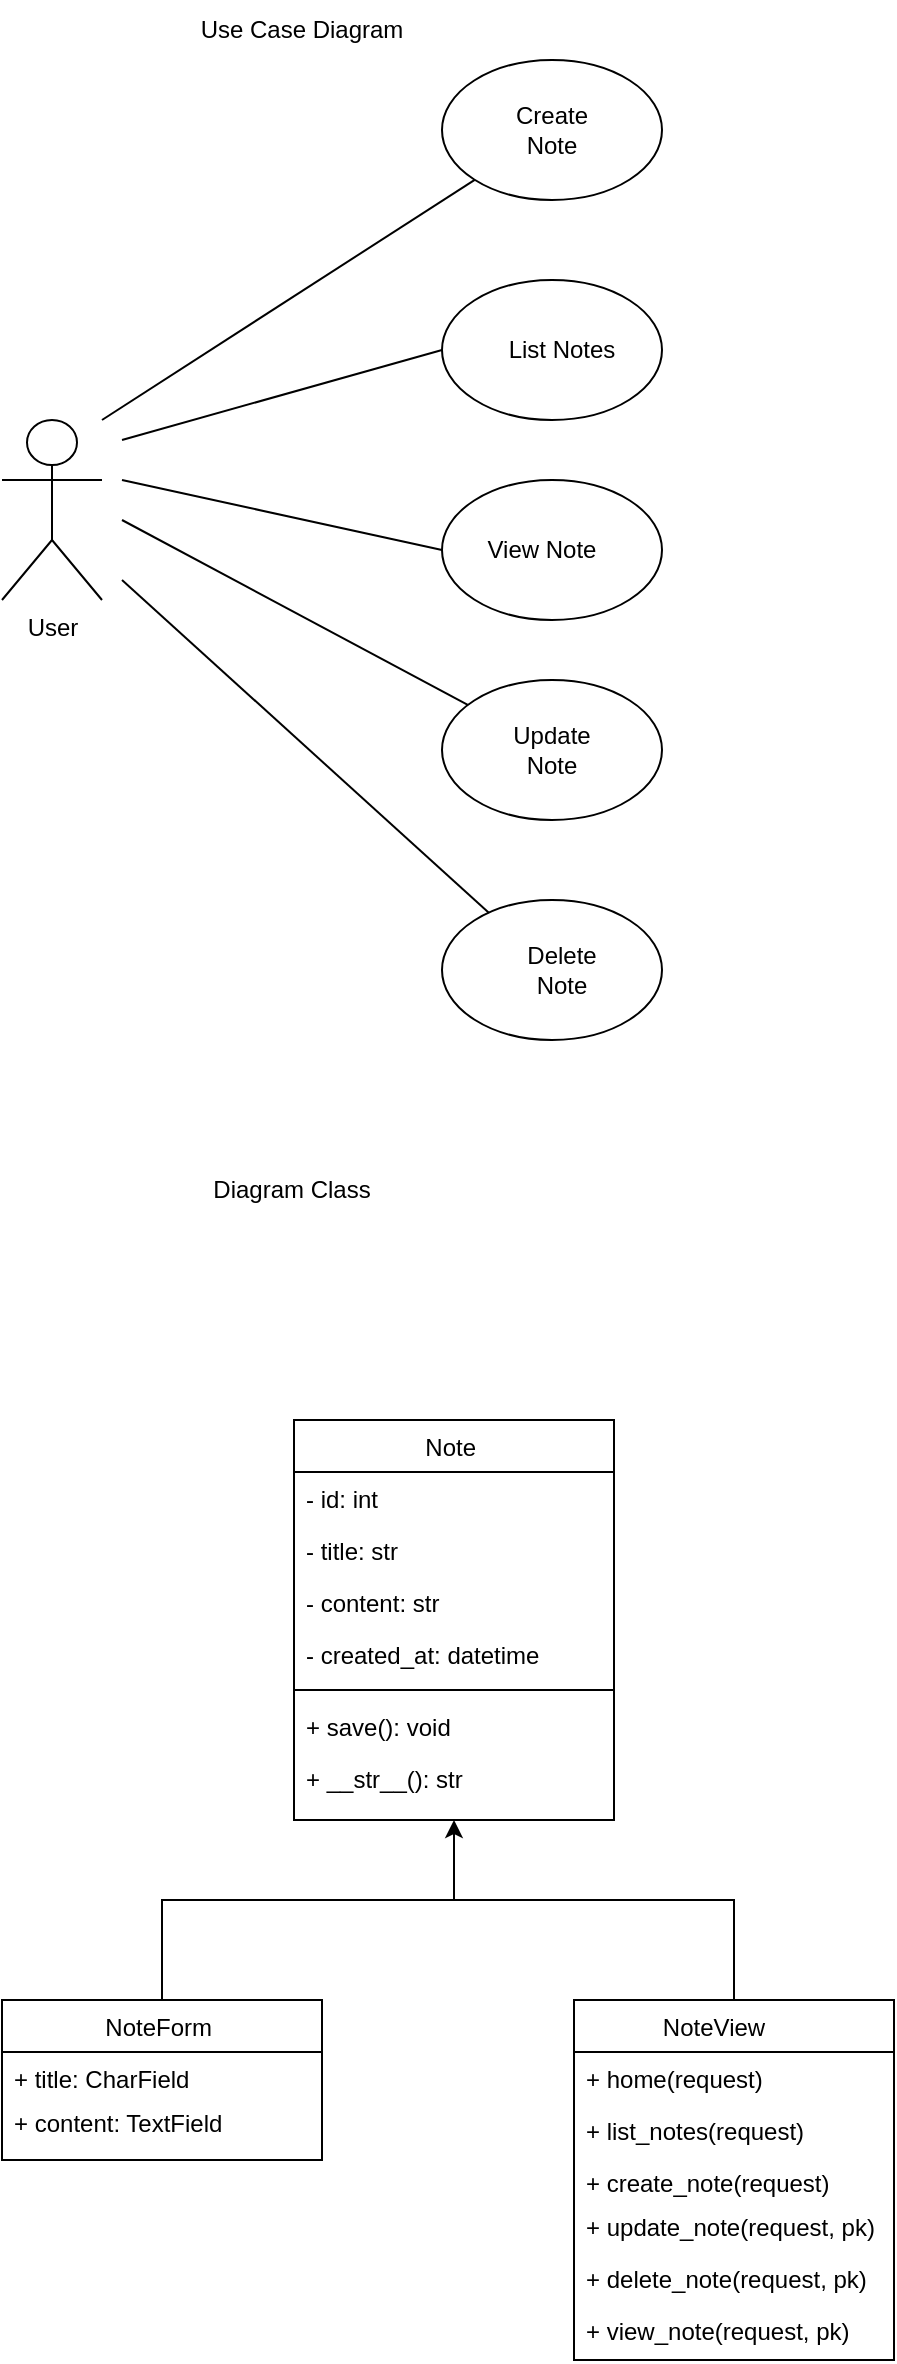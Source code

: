 <mxfile version="24.4.4" type="device">
  <diagram id="C5RBs43oDa-KdzZeNtuy" name="Page-1">
    <mxGraphModel dx="794" dy="1623" grid="1" gridSize="10" guides="1" tooltips="1" connect="1" arrows="1" fold="1" page="1" pageScale="1" pageWidth="827" pageHeight="1169" math="0" shadow="0">
      <root>
        <mxCell id="WIyWlLk6GJQsqaUBKTNV-0" />
        <mxCell id="WIyWlLk6GJQsqaUBKTNV-1" parent="WIyWlLk6GJQsqaUBKTNV-0" />
        <mxCell id="JWLpuhSdlaxlwlLM1k3Y-0" value="Use Case Diagram" style="text;html=1;align=center;verticalAlign=middle;whiteSpace=wrap;rounded=0;" parent="WIyWlLk6GJQsqaUBKTNV-1" vertex="1">
          <mxGeometry x="50" y="-580" width="240" height="30" as="geometry" />
        </mxCell>
        <mxCell id="JWLpuhSdlaxlwlLM1k3Y-1" value="User&lt;div&gt;&lt;br&gt;&lt;/div&gt;" style="shape=umlActor;verticalLabelPosition=bottom;verticalAlign=top;html=1;outlineConnect=0;" parent="WIyWlLk6GJQsqaUBKTNV-1" vertex="1">
          <mxGeometry x="20" y="-370" width="50" height="90" as="geometry" />
        </mxCell>
        <mxCell id="JWLpuhSdlaxlwlLM1k3Y-3" value="" style="ellipse;whiteSpace=wrap;html=1;" parent="WIyWlLk6GJQsqaUBKTNV-1" vertex="1">
          <mxGeometry x="240" y="-550" width="110" height="70" as="geometry" />
        </mxCell>
        <mxCell id="JWLpuhSdlaxlwlLM1k3Y-4" value="" style="ellipse;whiteSpace=wrap;html=1;" parent="WIyWlLk6GJQsqaUBKTNV-1" vertex="1">
          <mxGeometry x="240" y="-440" width="110" height="70" as="geometry" />
        </mxCell>
        <mxCell id="JWLpuhSdlaxlwlLM1k3Y-5" value="" style="ellipse;whiteSpace=wrap;html=1;" parent="WIyWlLk6GJQsqaUBKTNV-1" vertex="1">
          <mxGeometry x="240" y="-130" width="110" height="70" as="geometry" />
        </mxCell>
        <mxCell id="JWLpuhSdlaxlwlLM1k3Y-6" value="" style="ellipse;whiteSpace=wrap;html=1;" parent="WIyWlLk6GJQsqaUBKTNV-1" vertex="1">
          <mxGeometry x="240" y="-240" width="110" height="70" as="geometry" />
        </mxCell>
        <mxCell id="JWLpuhSdlaxlwlLM1k3Y-7" value="" style="ellipse;whiteSpace=wrap;html=1;" parent="WIyWlLk6GJQsqaUBKTNV-1" vertex="1">
          <mxGeometry x="240" y="-340" width="110" height="70" as="geometry" />
        </mxCell>
        <mxCell id="JWLpuhSdlaxlwlLM1k3Y-8" value="" style="endArrow=none;html=1;rounded=0;" parent="WIyWlLk6GJQsqaUBKTNV-1" target="JWLpuhSdlaxlwlLM1k3Y-3" edge="1">
          <mxGeometry width="50" height="50" relative="1" as="geometry">
            <mxPoint x="70" y="-370" as="sourcePoint" />
            <mxPoint x="120" y="-420" as="targetPoint" />
          </mxGeometry>
        </mxCell>
        <mxCell id="JWLpuhSdlaxlwlLM1k3Y-10" value="" style="endArrow=none;html=1;rounded=0;entryX=0;entryY=0.5;entryDx=0;entryDy=0;" parent="WIyWlLk6GJQsqaUBKTNV-1" target="JWLpuhSdlaxlwlLM1k3Y-4" edge="1">
          <mxGeometry width="50" height="50" relative="1" as="geometry">
            <mxPoint x="80" y="-360" as="sourcePoint" />
            <mxPoint x="266" y="-480" as="targetPoint" />
          </mxGeometry>
        </mxCell>
        <mxCell id="JWLpuhSdlaxlwlLM1k3Y-11" value="" style="endArrow=none;html=1;rounded=0;entryX=0;entryY=0.5;entryDx=0;entryDy=0;" parent="WIyWlLk6GJQsqaUBKTNV-1" target="JWLpuhSdlaxlwlLM1k3Y-7" edge="1">
          <mxGeometry width="50" height="50" relative="1" as="geometry">
            <mxPoint x="80" y="-340" as="sourcePoint" />
            <mxPoint x="250" y="-395" as="targetPoint" />
          </mxGeometry>
        </mxCell>
        <mxCell id="JWLpuhSdlaxlwlLM1k3Y-12" value="" style="endArrow=none;html=1;rounded=0;" parent="WIyWlLk6GJQsqaUBKTNV-1" target="JWLpuhSdlaxlwlLM1k3Y-6" edge="1">
          <mxGeometry width="50" height="50" relative="1" as="geometry">
            <mxPoint x="80" y="-320" as="sourcePoint" />
            <mxPoint x="248" y="-304" as="targetPoint" />
          </mxGeometry>
        </mxCell>
        <mxCell id="JWLpuhSdlaxlwlLM1k3Y-13" value="" style="endArrow=none;html=1;rounded=0;" parent="WIyWlLk6GJQsqaUBKTNV-1" target="JWLpuhSdlaxlwlLM1k3Y-5" edge="1">
          <mxGeometry width="50" height="50" relative="1" as="geometry">
            <mxPoint x="80" y="-290" as="sourcePoint" />
            <mxPoint x="218" y="-274" as="targetPoint" />
          </mxGeometry>
        </mxCell>
        <mxCell id="JWLpuhSdlaxlwlLM1k3Y-14" value="Create Note" style="text;html=1;align=center;verticalAlign=middle;whiteSpace=wrap;rounded=0;" parent="WIyWlLk6GJQsqaUBKTNV-1" vertex="1">
          <mxGeometry x="265" y="-530" width="60" height="30" as="geometry" />
        </mxCell>
        <mxCell id="JWLpuhSdlaxlwlLM1k3Y-15" value="List Notes" style="text;html=1;align=center;verticalAlign=middle;whiteSpace=wrap;rounded=0;" parent="WIyWlLk6GJQsqaUBKTNV-1" vertex="1">
          <mxGeometry x="270" y="-420" width="60" height="30" as="geometry" />
        </mxCell>
        <mxCell id="JWLpuhSdlaxlwlLM1k3Y-16" value="View Note" style="text;html=1;align=center;verticalAlign=middle;whiteSpace=wrap;rounded=0;" parent="WIyWlLk6GJQsqaUBKTNV-1" vertex="1">
          <mxGeometry x="260" y="-320" width="60" height="30" as="geometry" />
        </mxCell>
        <mxCell id="JWLpuhSdlaxlwlLM1k3Y-17" value="Update Note" style="text;html=1;align=center;verticalAlign=middle;whiteSpace=wrap;rounded=0;" parent="WIyWlLk6GJQsqaUBKTNV-1" vertex="1">
          <mxGeometry x="265" y="-220" width="60" height="30" as="geometry" />
        </mxCell>
        <mxCell id="JWLpuhSdlaxlwlLM1k3Y-21" value="Delete Note" style="text;html=1;align=center;verticalAlign=middle;whiteSpace=wrap;rounded=0;" parent="WIyWlLk6GJQsqaUBKTNV-1" vertex="1">
          <mxGeometry x="270" y="-110" width="60" height="30" as="geometry" />
        </mxCell>
        <mxCell id="PPtSsvn3vaNPp5F-Dr6d-90" value="Note " style="swimlane;fontStyle=0;align=center;verticalAlign=top;childLayout=stackLayout;horizontal=1;startSize=26;horizontalStack=0;resizeParent=1;resizeLast=0;collapsible=1;marginBottom=0;rounded=0;shadow=0;strokeWidth=1;" vertex="1" parent="WIyWlLk6GJQsqaUBKTNV-1">
          <mxGeometry x="166" y="130" width="160" height="200" as="geometry">
            <mxRectangle x="550" y="140" width="160" height="26" as="alternateBounds" />
          </mxGeometry>
        </mxCell>
        <mxCell id="PPtSsvn3vaNPp5F-Dr6d-91" value="- id: int        " style="text;align=left;verticalAlign=top;spacingLeft=4;spacingRight=4;overflow=hidden;rotatable=0;points=[[0,0.5],[1,0.5]];portConstraint=eastwest;" vertex="1" parent="PPtSsvn3vaNPp5F-Dr6d-90">
          <mxGeometry y="26" width="160" height="26" as="geometry" />
        </mxCell>
        <mxCell id="PPtSsvn3vaNPp5F-Dr6d-118" value="- title: str     " style="text;align=left;verticalAlign=top;spacingLeft=4;spacingRight=4;overflow=hidden;rotatable=0;points=[[0,0.5],[1,0.5]];portConstraint=eastwest;" vertex="1" parent="PPtSsvn3vaNPp5F-Dr6d-90">
          <mxGeometry y="52" width="160" height="26" as="geometry" />
        </mxCell>
        <mxCell id="PPtSsvn3vaNPp5F-Dr6d-96" value="- content: str   " style="text;align=left;verticalAlign=top;spacingLeft=4;spacingRight=4;overflow=hidden;rotatable=0;points=[[0,0.5],[1,0.5]];portConstraint=eastwest;" vertex="1" parent="PPtSsvn3vaNPp5F-Dr6d-90">
          <mxGeometry y="78" width="160" height="26" as="geometry" />
        </mxCell>
        <mxCell id="PPtSsvn3vaNPp5F-Dr6d-120" value="- created_at: datetime " style="text;align=left;verticalAlign=top;spacingLeft=4;spacingRight=4;overflow=hidden;rotatable=0;points=[[0,0.5],[1,0.5]];portConstraint=eastwest;" vertex="1" parent="PPtSsvn3vaNPp5F-Dr6d-90">
          <mxGeometry y="104" width="160" height="26" as="geometry" />
        </mxCell>
        <mxCell id="PPtSsvn3vaNPp5F-Dr6d-92" value="" style="line;html=1;strokeWidth=1;align=left;verticalAlign=middle;spacingTop=-1;spacingLeft=3;spacingRight=3;rotatable=0;labelPosition=right;points=[];portConstraint=eastwest;" vertex="1" parent="PPtSsvn3vaNPp5F-Dr6d-90">
          <mxGeometry y="130" width="160" height="10" as="geometry" />
        </mxCell>
        <mxCell id="PPtSsvn3vaNPp5F-Dr6d-97" value="+ save(): void   " style="text;align=left;verticalAlign=top;spacingLeft=4;spacingRight=4;overflow=hidden;rotatable=0;points=[[0,0.5],[1,0.5]];portConstraint=eastwest;" vertex="1" parent="PPtSsvn3vaNPp5F-Dr6d-90">
          <mxGeometry y="140" width="160" height="26" as="geometry" />
        </mxCell>
        <mxCell id="PPtSsvn3vaNPp5F-Dr6d-122" value="+ __str__(): str " style="text;align=left;verticalAlign=top;spacingLeft=4;spacingRight=4;overflow=hidden;rotatable=0;points=[[0,0.5],[1,0.5]];portConstraint=eastwest;" vertex="1" parent="PPtSsvn3vaNPp5F-Dr6d-90">
          <mxGeometry y="166" width="160" height="26" as="geometry" />
        </mxCell>
        <mxCell id="PPtSsvn3vaNPp5F-Dr6d-100" value="NoteForm " style="swimlane;fontStyle=0;align=center;verticalAlign=top;childLayout=stackLayout;horizontal=1;startSize=26;horizontalStack=0;resizeParent=1;resizeLast=0;collapsible=1;marginBottom=0;rounded=0;shadow=0;strokeWidth=1;" vertex="1" parent="WIyWlLk6GJQsqaUBKTNV-1">
          <mxGeometry x="20" y="420" width="160" height="80" as="geometry">
            <mxRectangle x="550" y="140" width="160" height="26" as="alternateBounds" />
          </mxGeometry>
        </mxCell>
        <mxCell id="PPtSsvn3vaNPp5F-Dr6d-101" value="+ title: CharField " style="text;align=left;verticalAlign=top;spacingLeft=4;spacingRight=4;overflow=hidden;rotatable=0;points=[[0,0.5],[1,0.5]];portConstraint=eastwest;" vertex="1" parent="PPtSsvn3vaNPp5F-Dr6d-100">
          <mxGeometry y="26" width="160" height="22" as="geometry" />
        </mxCell>
        <mxCell id="PPtSsvn3vaNPp5F-Dr6d-123" value="+ content: TextField " style="text;align=left;verticalAlign=top;spacingLeft=4;spacingRight=4;overflow=hidden;rotatable=0;points=[[0,0.5],[1,0.5]];portConstraint=eastwest;" vertex="1" parent="PPtSsvn3vaNPp5F-Dr6d-100">
          <mxGeometry y="48" width="160" height="22" as="geometry" />
        </mxCell>
        <mxCell id="PPtSsvn3vaNPp5F-Dr6d-107" value=" NoteView       " style="swimlane;fontStyle=0;align=center;verticalAlign=top;childLayout=stackLayout;horizontal=1;startSize=26;horizontalStack=0;resizeParent=1;resizeLast=0;collapsible=1;marginBottom=0;rounded=0;shadow=0;strokeWidth=1;" vertex="1" parent="WIyWlLk6GJQsqaUBKTNV-1">
          <mxGeometry x="306" y="420" width="160" height="180" as="geometry">
            <mxRectangle x="550" y="140" width="160" height="26" as="alternateBounds" />
          </mxGeometry>
        </mxCell>
        <mxCell id="PPtSsvn3vaNPp5F-Dr6d-110" value="+ home(request)  " style="text;align=left;verticalAlign=top;spacingLeft=4;spacingRight=4;overflow=hidden;rotatable=0;points=[[0,0.5],[1,0.5]];portConstraint=eastwest;" vertex="1" parent="PPtSsvn3vaNPp5F-Dr6d-107">
          <mxGeometry y="26" width="160" height="26" as="geometry" />
        </mxCell>
        <mxCell id="PPtSsvn3vaNPp5F-Dr6d-111" value="+ list_notes(request) " style="text;align=left;verticalAlign=top;spacingLeft=4;spacingRight=4;overflow=hidden;rotatable=0;points=[[0,0.5],[1,0.5]];portConstraint=eastwest;" vertex="1" parent="PPtSsvn3vaNPp5F-Dr6d-107">
          <mxGeometry y="52" width="160" height="26" as="geometry" />
        </mxCell>
        <mxCell id="PPtSsvn3vaNPp5F-Dr6d-112" value="+ create_note(request)  " style="text;align=left;verticalAlign=top;spacingLeft=4;spacingRight=4;overflow=hidden;rotatable=0;points=[[0,0.5],[1,0.5]];portConstraint=eastwest;" vertex="1" parent="PPtSsvn3vaNPp5F-Dr6d-107">
          <mxGeometry y="78" width="160" height="22" as="geometry" />
        </mxCell>
        <mxCell id="PPtSsvn3vaNPp5F-Dr6d-113" value="+ update_note(request, pk) " style="text;align=left;verticalAlign=top;spacingLeft=4;spacingRight=4;overflow=hidden;rotatable=0;points=[[0,0.5],[1,0.5]];portConstraint=eastwest;" vertex="1" parent="PPtSsvn3vaNPp5F-Dr6d-107">
          <mxGeometry y="100" width="160" height="26" as="geometry" />
        </mxCell>
        <mxCell id="PPtSsvn3vaNPp5F-Dr6d-114" value="+ delete_note(request, pk) " style="text;align=left;verticalAlign=top;spacingLeft=4;spacingRight=4;overflow=hidden;rotatable=0;points=[[0,0.5],[1,0.5]];portConstraint=eastwest;" vertex="1" parent="PPtSsvn3vaNPp5F-Dr6d-107">
          <mxGeometry y="126" width="160" height="26" as="geometry" />
        </mxCell>
        <mxCell id="PPtSsvn3vaNPp5F-Dr6d-115" value="+ view_note(request, pk) " style="text;align=left;verticalAlign=top;spacingLeft=4;spacingRight=4;overflow=hidden;rotatable=0;points=[[0,0.5],[1,0.5]];portConstraint=eastwest;" vertex="1" parent="PPtSsvn3vaNPp5F-Dr6d-107">
          <mxGeometry y="152" width="160" height="26" as="geometry" />
        </mxCell>
        <mxCell id="PPtSsvn3vaNPp5F-Dr6d-116" value="" style="endArrow=classic;html=1;rounded=0;exitX=0.5;exitY=0;exitDx=0;exitDy=0;" edge="1" parent="WIyWlLk6GJQsqaUBKTNV-1" source="PPtSsvn3vaNPp5F-Dr6d-100">
          <mxGeometry width="50" height="50" relative="1" as="geometry">
            <mxPoint x="106" y="300" as="sourcePoint" />
            <mxPoint x="246" y="330" as="targetPoint" />
            <Array as="points">
              <mxPoint x="100" y="370" />
              <mxPoint x="246" y="370" />
            </Array>
          </mxGeometry>
        </mxCell>
        <mxCell id="PPtSsvn3vaNPp5F-Dr6d-117" value="" style="endArrow=none;html=1;rounded=0;exitX=0.5;exitY=0;exitDx=0;exitDy=0;" edge="1" parent="WIyWlLk6GJQsqaUBKTNV-1" source="PPtSsvn3vaNPp5F-Dr6d-107">
          <mxGeometry width="50" height="50" relative="1" as="geometry">
            <mxPoint x="106" y="300" as="sourcePoint" />
            <mxPoint x="246" y="370" as="targetPoint" />
            <Array as="points">
              <mxPoint x="386" y="370" />
            </Array>
          </mxGeometry>
        </mxCell>
        <mxCell id="PPtSsvn3vaNPp5F-Dr6d-124" value="Diagram Class" style="text;html=1;align=center;verticalAlign=middle;whiteSpace=wrap;rounded=0;" vertex="1" parent="WIyWlLk6GJQsqaUBKTNV-1">
          <mxGeometry x="100" width="130" height="30" as="geometry" />
        </mxCell>
      </root>
    </mxGraphModel>
  </diagram>
</mxfile>
